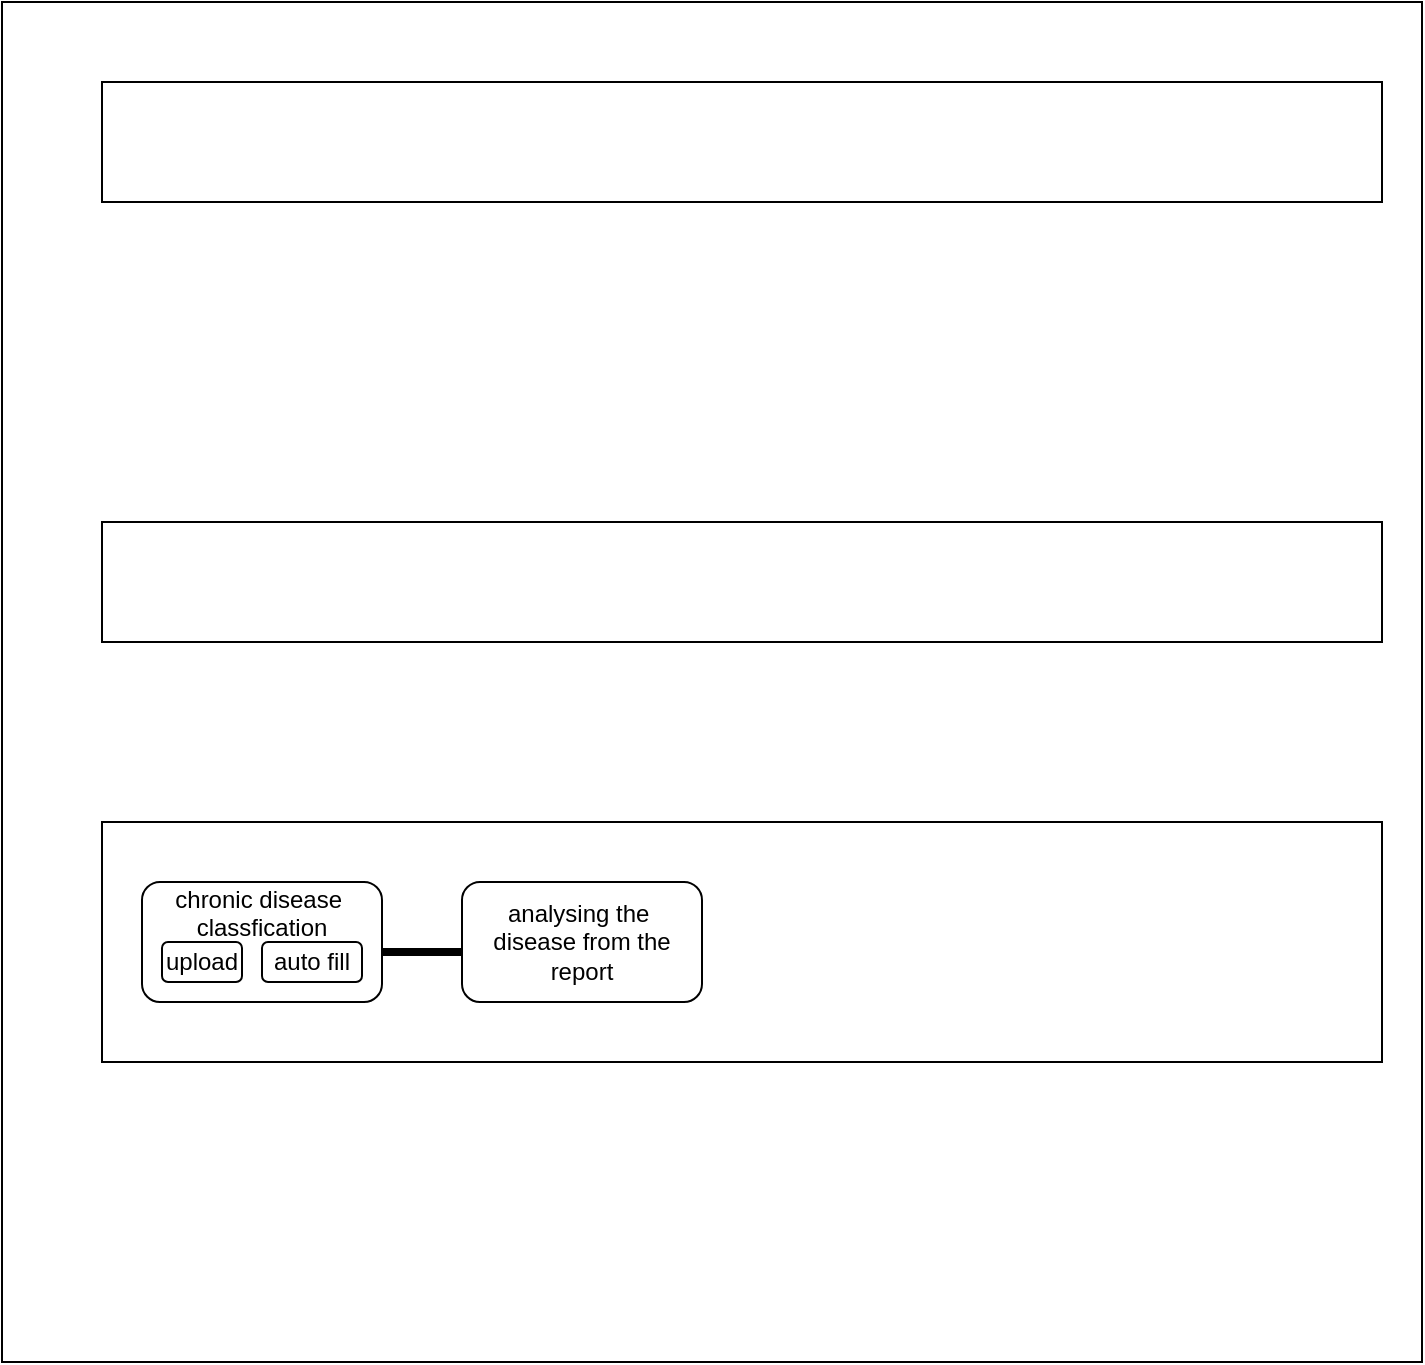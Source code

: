 <mxfile version="24.4.0" type="github">
  <diagram name="Page-1" id="4gAsuJwyxFiTD94uo9k4">
    <mxGraphModel dx="875" dy="474" grid="1" gridSize="10" guides="0" tooltips="1" connect="1" arrows="1" fold="1" page="1" pageScale="1" pageWidth="827" pageHeight="1169" math="0" shadow="0">
      <root>
        <mxCell id="0" />
        <mxCell id="1" parent="0" />
        <mxCell id="pOnptlD20K87jXzJHfgA-32" value="" style="rounded=0;whiteSpace=wrap;html=1;" vertex="1" parent="1">
          <mxGeometry x="60" y="350" width="710" height="680" as="geometry" />
        </mxCell>
        <mxCell id="pOnptlD20K87jXzJHfgA-33" value="" style="rounded=0;whiteSpace=wrap;html=1;" vertex="1" parent="1">
          <mxGeometry x="110" y="390" width="640" height="60" as="geometry" />
        </mxCell>
        <mxCell id="pOnptlD20K87jXzJHfgA-34" value="" style="rounded=0;whiteSpace=wrap;html=1;" vertex="1" parent="1">
          <mxGeometry x="110" y="610" width="640" height="60" as="geometry" />
        </mxCell>
        <mxCell id="pOnptlD20K87jXzJHfgA-35" value="" style="rounded=0;whiteSpace=wrap;html=1;" vertex="1" parent="1">
          <mxGeometry x="110" y="760" width="640" height="120" as="geometry" />
        </mxCell>
        <mxCell id="pOnptlD20K87jXzJHfgA-36" value="chronic disease&amp;nbsp;&lt;div&gt;classfication&lt;/div&gt;&lt;div&gt;&lt;br&gt;&lt;/div&gt;&lt;div&gt;&lt;br&gt;&lt;/div&gt;" style="rounded=1;whiteSpace=wrap;html=1;" vertex="1" parent="1">
          <mxGeometry x="130" y="790" width="120" height="60" as="geometry" />
        </mxCell>
        <mxCell id="pOnptlD20K87jXzJHfgA-37" value="upload" style="rounded=1;whiteSpace=wrap;html=1;" vertex="1" parent="1">
          <mxGeometry x="140" y="820" width="40" height="20" as="geometry" />
        </mxCell>
        <mxCell id="pOnptlD20K87jXzJHfgA-38" value="auto fill" style="rounded=1;whiteSpace=wrap;html=1;" vertex="1" parent="1">
          <mxGeometry x="190" y="820" width="50" height="20" as="geometry" />
        </mxCell>
        <mxCell id="pOnptlD20K87jXzJHfgA-39" value="" style="line;strokeWidth=4;html=1;perimeter=backbonePerimeter;points=[];outlineConnect=0;" vertex="1" parent="1">
          <mxGeometry x="250" y="820" width="40" height="10" as="geometry" />
        </mxCell>
        <mxCell id="pOnptlD20K87jXzJHfgA-40" value="analysing the&amp;nbsp;&lt;div&gt;disease from the report&lt;/div&gt;" style="rounded=1;whiteSpace=wrap;html=1;" vertex="1" parent="1">
          <mxGeometry x="290" y="790" width="120" height="60" as="geometry" />
        </mxCell>
      </root>
    </mxGraphModel>
  </diagram>
</mxfile>

